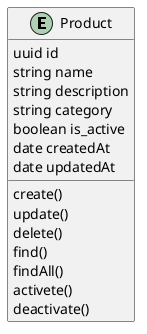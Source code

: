 @startuml

entity Product

Product : uuid id
Product : string name
Product : string description
Product : string category
Product : boolean is_active
Product : date createdAt
Product : date updatedAt

Product : create()
Product : update()
Product : delete()
Product : find()
Product : findAll()
Product : activete()
Product : deactivate()
@enduml
